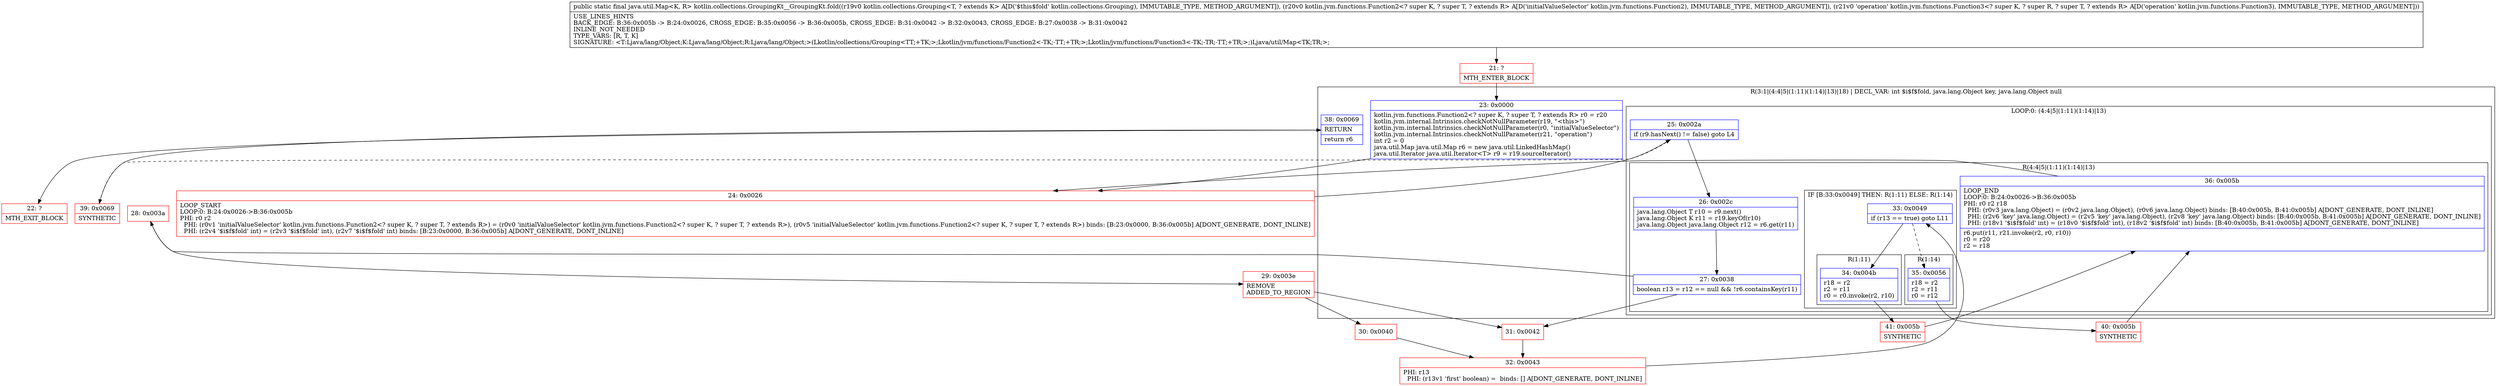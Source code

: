 digraph "CFG forkotlin.collections.GroupingKt__GroupingKt.fold(Lkotlin\/collections\/Grouping;Lkotlin\/jvm\/functions\/Function2;Lkotlin\/jvm\/functions\/Function3;)Ljava\/util\/Map;" {
subgraph cluster_Region_611720304 {
label = "R(3:1|(4:4|5|(1:11)(1:14)|13)|18) | DECL_VAR: int $i$f$fold, java.lang.Object key, java.lang.Object null\l";
node [shape=record,color=blue];
Node_23 [shape=record,label="{23\:\ 0x0000|kotlin.jvm.functions.Function2\<? super K, ? super T, ? extends R\> r0 = r20\lkotlin.jvm.internal.Intrinsics.checkNotNullParameter(r19, \"\<this\>\")\lkotlin.jvm.internal.Intrinsics.checkNotNullParameter(r0, \"initialValueSelector\")\lkotlin.jvm.internal.Intrinsics.checkNotNullParameter(r21, \"operation\")\lint r2 = 0\ljava.util.Map java.util.Map r6 = new java.util.LinkedHashMap()\ljava.util.Iterator java.util.Iterator\<T\> r9 = r19.sourceIterator()\l}"];
subgraph cluster_LoopRegion_1407655055 {
label = "LOOP:0: (4:4|5|(1:11)(1:14)|13)";
node [shape=record,color=blue];
Node_25 [shape=record,label="{25\:\ 0x002a|if (r9.hasNext() != false) goto L4\l}"];
subgraph cluster_Region_395669902 {
label = "R(4:4|5|(1:11)(1:14)|13)";
node [shape=record,color=blue];
Node_26 [shape=record,label="{26\:\ 0x002c|java.lang.Object T r10 = r9.next()\ljava.lang.Object K r11 = r19.keyOf(r10)\ljava.lang.Object java.lang.Object r12 = r6.get(r11)\l}"];
Node_27 [shape=record,label="{27\:\ 0x0038|boolean r13 = r12 == null && !r6.containsKey(r11)\l}"];
subgraph cluster_IfRegion_1874988668 {
label = "IF [B:33:0x0049] THEN: R(1:11) ELSE: R(1:14)";
node [shape=record,color=blue];
Node_33 [shape=record,label="{33\:\ 0x0049|if (r13 == true) goto L11\l}"];
subgraph cluster_Region_1208720307 {
label = "R(1:11)";
node [shape=record,color=blue];
Node_34 [shape=record,label="{34\:\ 0x004b|r18 = r2\lr2 = r11\lr0 = r0.invoke(r2, r10)\l}"];
}
subgraph cluster_Region_1197874575 {
label = "R(1:14)";
node [shape=record,color=blue];
Node_35 [shape=record,label="{35\:\ 0x0056|r18 = r2\lr2 = r11\lr0 = r12\l}"];
}
}
Node_36 [shape=record,label="{36\:\ 0x005b|LOOP_END\lLOOP:0: B:24:0x0026\-\>B:36:0x005b\lPHI: r0 r2 r18 \l  PHI: (r0v3 java.lang.Object) = (r0v2 java.lang.Object), (r0v6 java.lang.Object) binds: [B:40:0x005b, B:41:0x005b] A[DONT_GENERATE, DONT_INLINE]\l  PHI: (r2v6 'key' java.lang.Object) = (r2v5 'key' java.lang.Object), (r2v8 'key' java.lang.Object) binds: [B:40:0x005b, B:41:0x005b] A[DONT_GENERATE, DONT_INLINE]\l  PHI: (r18v1 '$i$f$fold' int) = (r18v0 '$i$f$fold' int), (r18v2 '$i$f$fold' int) binds: [B:40:0x005b, B:41:0x005b] A[DONT_GENERATE, DONT_INLINE]\l|r6.put(r11, r21.invoke(r2, r0, r10))\lr0 = r20\lr2 = r18\l}"];
}
}
Node_38 [shape=record,label="{38\:\ 0x0069|RETURN\l|return r6\l}"];
}
Node_21 [shape=record,color=red,label="{21\:\ ?|MTH_ENTER_BLOCK\l}"];
Node_24 [shape=record,color=red,label="{24\:\ 0x0026|LOOP_START\lLOOP:0: B:24:0x0026\-\>B:36:0x005b\lPHI: r0 r2 \l  PHI: (r0v1 'initialValueSelector' kotlin.jvm.functions.Function2\<? super K, ? super T, ? extends R\>) = (r0v0 'initialValueSelector' kotlin.jvm.functions.Function2\<? super K, ? super T, ? extends R\>), (r0v5 'initialValueSelector' kotlin.jvm.functions.Function2\<? super K, ? super T, ? extends R\>) binds: [B:23:0x0000, B:36:0x005b] A[DONT_GENERATE, DONT_INLINE]\l  PHI: (r2v4 '$i$f$fold' int) = (r2v3 '$i$f$fold' int), (r2v7 '$i$f$fold' int) binds: [B:23:0x0000, B:36:0x005b] A[DONT_GENERATE, DONT_INLINE]\l}"];
Node_28 [shape=record,color=red,label="{28\:\ 0x003a}"];
Node_29 [shape=record,color=red,label="{29\:\ 0x003e|REMOVE\lADDED_TO_REGION\l}"];
Node_30 [shape=record,color=red,label="{30\:\ 0x0040}"];
Node_32 [shape=record,color=red,label="{32\:\ 0x0043|PHI: r13 \l  PHI: (r13v1 'first' boolean) =  binds: [] A[DONT_GENERATE, DONT_INLINE]\l}"];
Node_41 [shape=record,color=red,label="{41\:\ 0x005b|SYNTHETIC\l}"];
Node_40 [shape=record,color=red,label="{40\:\ 0x005b|SYNTHETIC\l}"];
Node_31 [shape=record,color=red,label="{31\:\ 0x0042}"];
Node_39 [shape=record,color=red,label="{39\:\ 0x0069|SYNTHETIC\l}"];
Node_22 [shape=record,color=red,label="{22\:\ ?|MTH_EXIT_BLOCK\l}"];
MethodNode[shape=record,label="{public static final java.util.Map\<K, R\> kotlin.collections.GroupingKt__GroupingKt.fold((r19v0 kotlin.collections.Grouping\<T, ? extends K\> A[D('$this$fold' kotlin.collections.Grouping), IMMUTABLE_TYPE, METHOD_ARGUMENT]), (r20v0 kotlin.jvm.functions.Function2\<? super K, ? super T, ? extends R\> A[D('initialValueSelector' kotlin.jvm.functions.Function2), IMMUTABLE_TYPE, METHOD_ARGUMENT]), (r21v0 'operation' kotlin.jvm.functions.Function3\<? super K, ? super R, ? super T, ? extends R\> A[D('operation' kotlin.jvm.functions.Function3), IMMUTABLE_TYPE, METHOD_ARGUMENT]))  | USE_LINES_HINTS\lBACK_EDGE: B:36:0x005b \-\> B:24:0x0026, CROSS_EDGE: B:35:0x0056 \-\> B:36:0x005b, CROSS_EDGE: B:31:0x0042 \-\> B:32:0x0043, CROSS_EDGE: B:27:0x0038 \-\> B:31:0x0042\lINLINE_NOT_NEEDED\lTYPE_VARS: [R, T, K]\lSIGNATURE: \<T:Ljava\/lang\/Object;K:Ljava\/lang\/Object;R:Ljava\/lang\/Object;\>(Lkotlin\/collections\/Grouping\<TT;+TK;\>;Lkotlin\/jvm\/functions\/Function2\<\-TK;\-TT;+TR;\>;Lkotlin\/jvm\/functions\/Function3\<\-TK;\-TR;\-TT;+TR;\>;)Ljava\/util\/Map\<TK;TR;\>;\l}"];
MethodNode -> Node_21;Node_23 -> Node_24;
Node_25 -> Node_26;
Node_25 -> Node_39[style=dashed];
Node_26 -> Node_27;
Node_27 -> Node_28;
Node_27 -> Node_31;
Node_33 -> Node_34;
Node_33 -> Node_35[style=dashed];
Node_34 -> Node_41;
Node_35 -> Node_40;
Node_36 -> Node_24;
Node_38 -> Node_22;
Node_21 -> Node_23;
Node_24 -> Node_25;
Node_28 -> Node_29;
Node_29 -> Node_30;
Node_29 -> Node_31;
Node_30 -> Node_32;
Node_32 -> Node_33;
Node_41 -> Node_36;
Node_40 -> Node_36;
Node_31 -> Node_32;
Node_39 -> Node_38;
}

